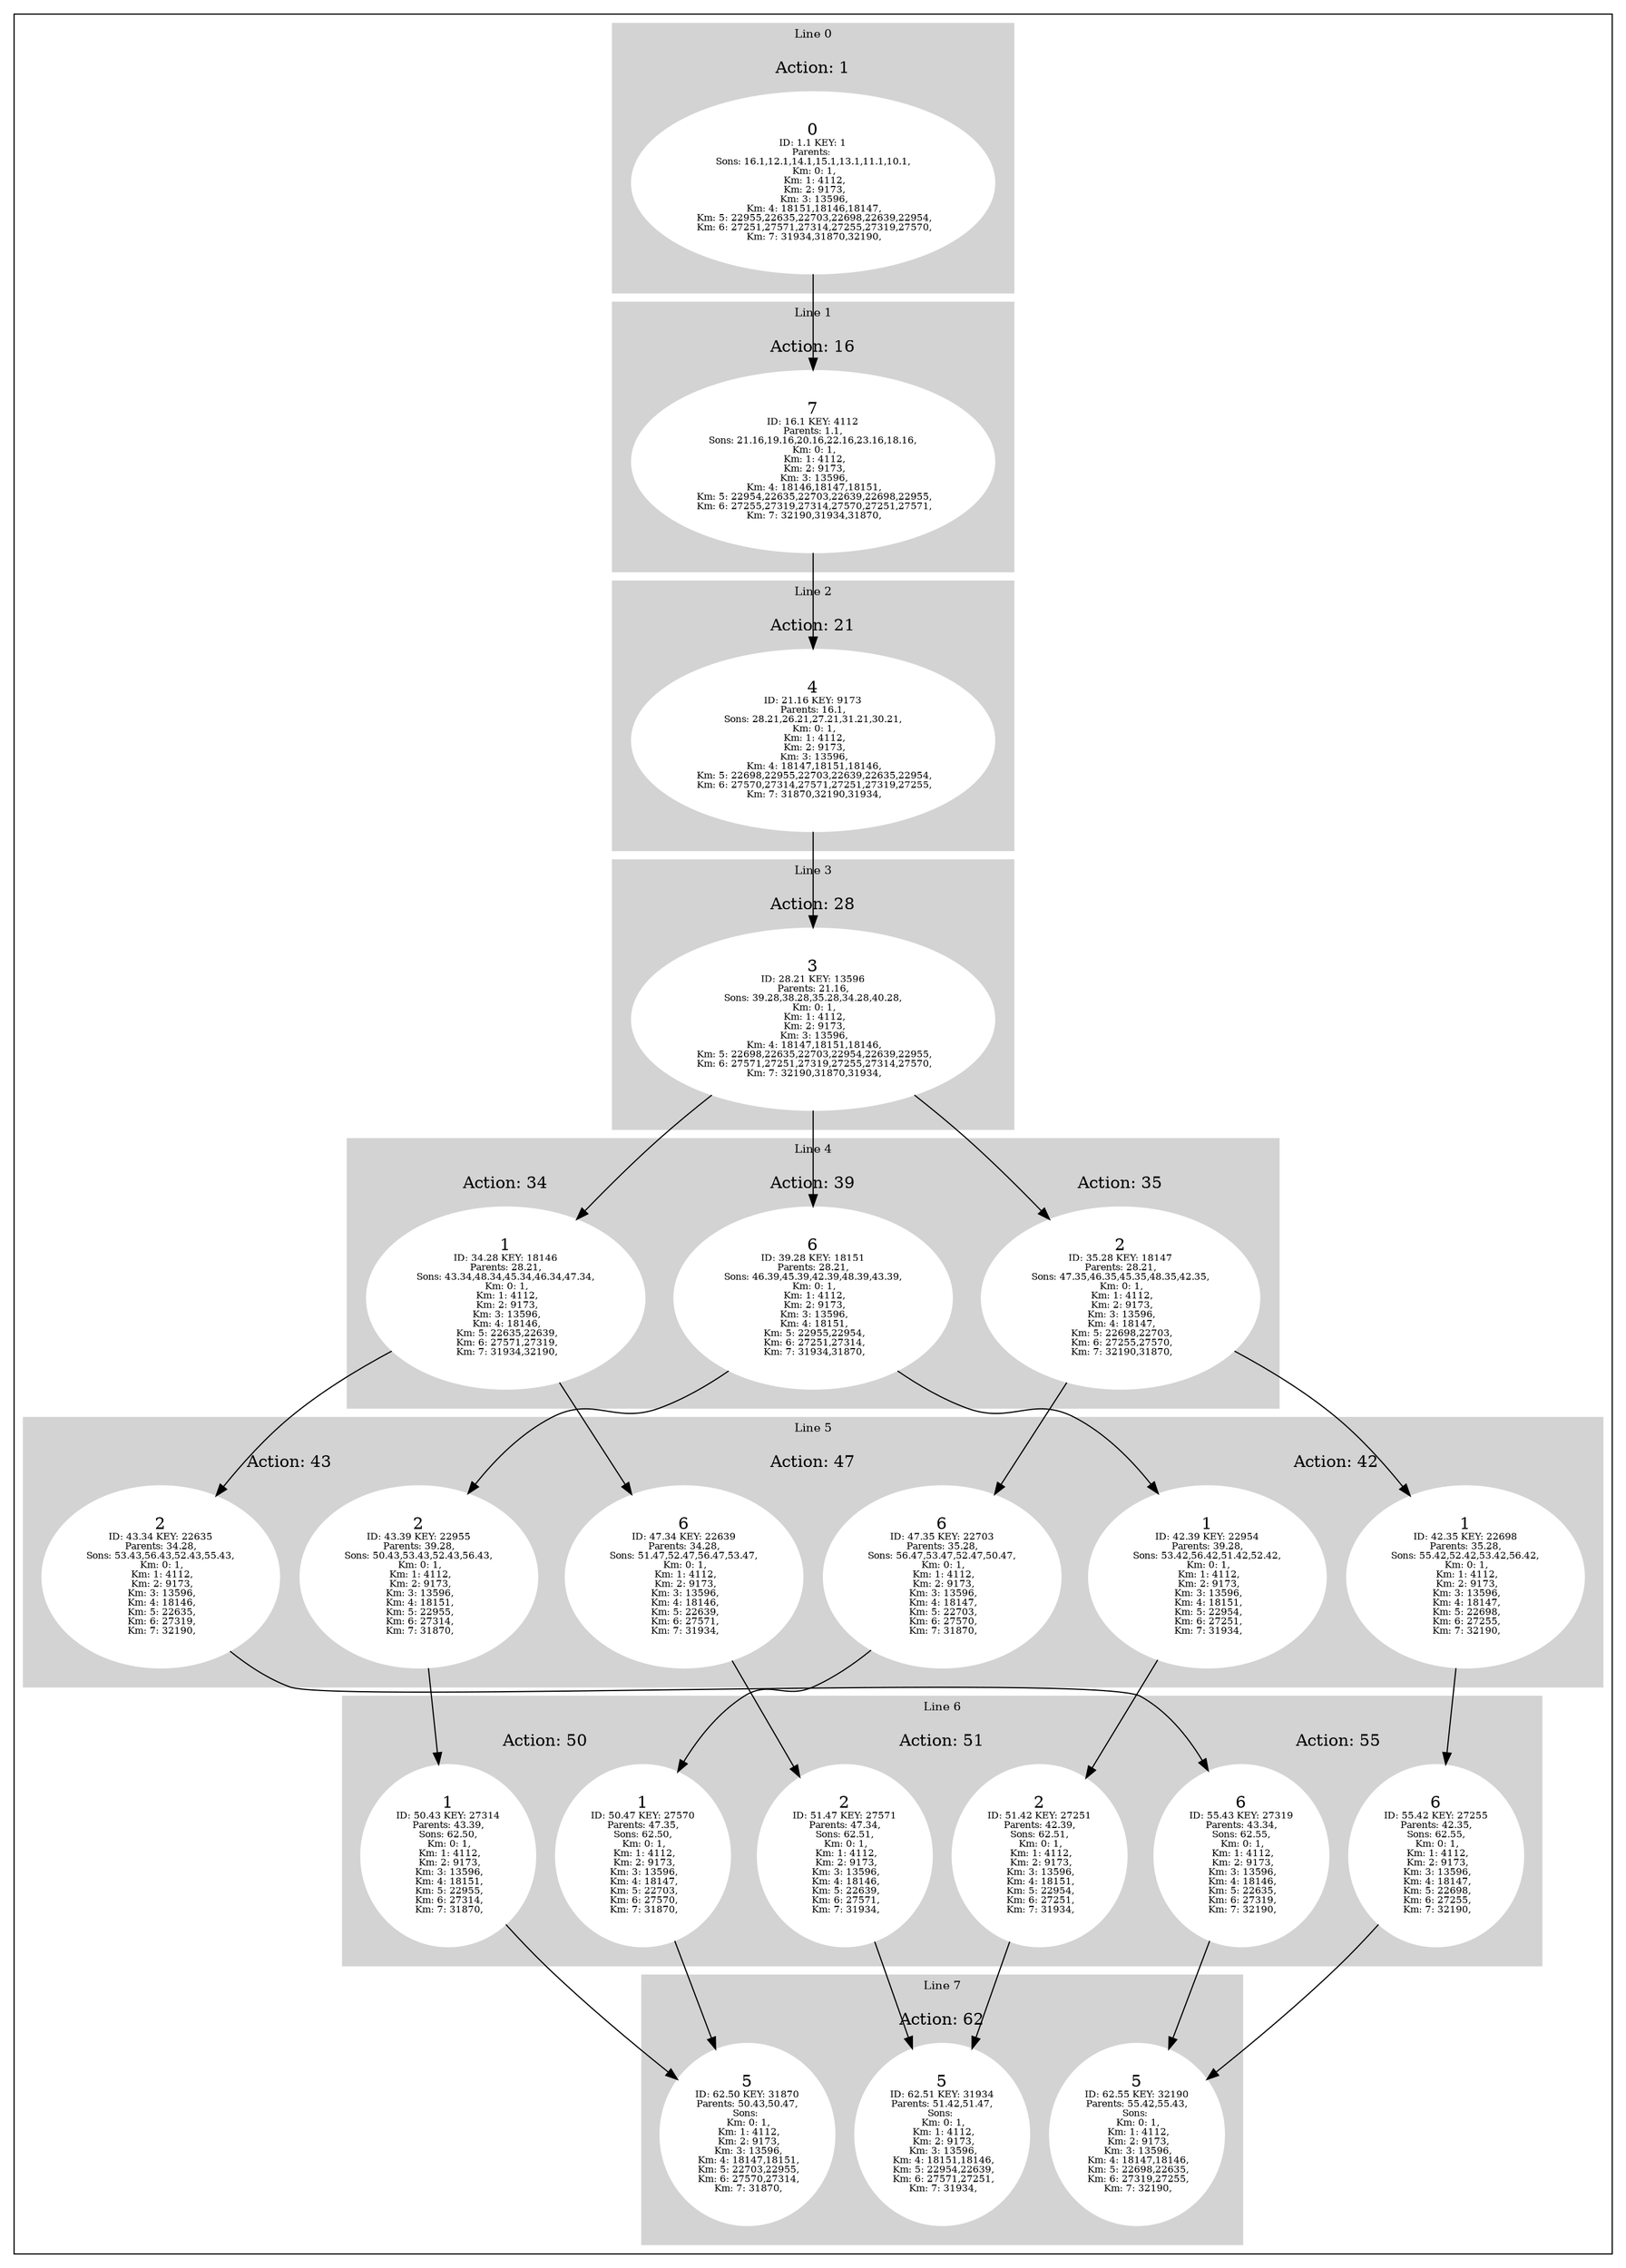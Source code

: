 digraph G {
subgraph cluster_info {

            subgraph cluster_3 {
            style=filled;
            color=lightgrey;
            node [style=filled,color=white];
            subgraph cluster_act_28 {
label = "Action: 28" 
step_28_21 [label=<3<BR /><FONT POINT-SIZE="8">ID: 28.21 KEY: 13596</FONT><BR /><FONT POINT-SIZE="8">Parents: 21.16,</FONT><BR /><FONT POINT-SIZE="8">Sons: 39.28,38.28,35.28,34.28,40.28,</FONT><BR /><FONT POINT-SIZE="8"> Km: 0: 1,</FONT><BR /><FONT POINT-SIZE="8"> Km: 1: 4112,</FONT><BR /><FONT POINT-SIZE="8"> Km: 2: 9173,</FONT><BR /><FONT POINT-SIZE="8"> Km: 3: 13596,</FONT><BR /><FONT POINT-SIZE="8"> Km: 4: 18147,18151,18146,</FONT><BR /><FONT POINT-SIZE="8"> Km: 5: 22698,22635,22703,22954,22639,22955,</FONT><BR /><FONT POINT-SIZE="8"> Km: 6: 27571,27251,27319,27255,27314,27570,</FONT><BR /><FONT POINT-SIZE="8"> Km: 7: 32190,31870,31934,</FONT>>]
}

            fontsize="10"
            label = "Line 3";
            }
            subgraph cluster_7 {
            style=filled;
            color=lightgrey;
            node [style=filled,color=white];
            subgraph cluster_act_62 {
label = "Action: 62" 
step_62_55 [label=<5<BR /><FONT POINT-SIZE="8">ID: 62.55 KEY: 32190</FONT><BR /><FONT POINT-SIZE="8">Parents: 55.42,55.43,</FONT><BR /><FONT POINT-SIZE="8">Sons: </FONT><BR /><FONT POINT-SIZE="8"> Km: 0: 1,</FONT><BR /><FONT POINT-SIZE="8"> Km: 1: 4112,</FONT><BR /><FONT POINT-SIZE="8"> Km: 2: 9173,</FONT><BR /><FONT POINT-SIZE="8"> Km: 3: 13596,</FONT><BR /><FONT POINT-SIZE="8"> Km: 4: 18147,18146,</FONT><BR /><FONT POINT-SIZE="8"> Km: 5: 22698,22635,</FONT><BR /><FONT POINT-SIZE="8"> Km: 6: 27319,27255,</FONT><BR /><FONT POINT-SIZE="8"> Km: 7: 32190,</FONT>>]
step_62_51 [label=<5<BR /><FONT POINT-SIZE="8">ID: 62.51 KEY: 31934</FONT><BR /><FONT POINT-SIZE="8">Parents: 51.42,51.47,</FONT><BR /><FONT POINT-SIZE="8">Sons: </FONT><BR /><FONT POINT-SIZE="8"> Km: 0: 1,</FONT><BR /><FONT POINT-SIZE="8"> Km: 1: 4112,</FONT><BR /><FONT POINT-SIZE="8"> Km: 2: 9173,</FONT><BR /><FONT POINT-SIZE="8"> Km: 3: 13596,</FONT><BR /><FONT POINT-SIZE="8"> Km: 4: 18151,18146,</FONT><BR /><FONT POINT-SIZE="8"> Km: 5: 22954,22639,</FONT><BR /><FONT POINT-SIZE="8"> Km: 6: 27571,27251,</FONT><BR /><FONT POINT-SIZE="8"> Km: 7: 31934,</FONT>>]
step_62_50 [label=<5<BR /><FONT POINT-SIZE="8">ID: 62.50 KEY: 31870</FONT><BR /><FONT POINT-SIZE="8">Parents: 50.43,50.47,</FONT><BR /><FONT POINT-SIZE="8">Sons: </FONT><BR /><FONT POINT-SIZE="8"> Km: 0: 1,</FONT><BR /><FONT POINT-SIZE="8"> Km: 1: 4112,</FONT><BR /><FONT POINT-SIZE="8"> Km: 2: 9173,</FONT><BR /><FONT POINT-SIZE="8"> Km: 3: 13596,</FONT><BR /><FONT POINT-SIZE="8"> Km: 4: 18147,18151,</FONT><BR /><FONT POINT-SIZE="8"> Km: 5: 22703,22955,</FONT><BR /><FONT POINT-SIZE="8"> Km: 6: 27570,27314,</FONT><BR /><FONT POINT-SIZE="8"> Km: 7: 31870,</FONT>>]
}
subgraph cluster_act_62 {
label = "Action: 62" 
step_62_55 [label=<5<BR /><FONT POINT-SIZE="8">ID: 62.55 KEY: 32190</FONT><BR /><FONT POINT-SIZE="8">Parents: 55.42,55.43,</FONT><BR /><FONT POINT-SIZE="8">Sons: </FONT><BR /><FONT POINT-SIZE="8"> Km: 0: 1,</FONT><BR /><FONT POINT-SIZE="8"> Km: 1: 4112,</FONT><BR /><FONT POINT-SIZE="8"> Km: 2: 9173,</FONT><BR /><FONT POINT-SIZE="8"> Km: 3: 13596,</FONT><BR /><FONT POINT-SIZE="8"> Km: 4: 18147,18146,</FONT><BR /><FONT POINT-SIZE="8"> Km: 5: 22698,22635,</FONT><BR /><FONT POINT-SIZE="8"> Km: 6: 27319,27255,</FONT><BR /><FONT POINT-SIZE="8"> Km: 7: 32190,</FONT>>]
step_62_51 [label=<5<BR /><FONT POINT-SIZE="8">ID: 62.51 KEY: 31934</FONT><BR /><FONT POINT-SIZE="8">Parents: 51.42,51.47,</FONT><BR /><FONT POINT-SIZE="8">Sons: </FONT><BR /><FONT POINT-SIZE="8"> Km: 0: 1,</FONT><BR /><FONT POINT-SIZE="8"> Km: 1: 4112,</FONT><BR /><FONT POINT-SIZE="8"> Km: 2: 9173,</FONT><BR /><FONT POINT-SIZE="8"> Km: 3: 13596,</FONT><BR /><FONT POINT-SIZE="8"> Km: 4: 18151,18146,</FONT><BR /><FONT POINT-SIZE="8"> Km: 5: 22954,22639,</FONT><BR /><FONT POINT-SIZE="8"> Km: 6: 27571,27251,</FONT><BR /><FONT POINT-SIZE="8"> Km: 7: 31934,</FONT>>]
step_62_50 [label=<5<BR /><FONT POINT-SIZE="8">ID: 62.50 KEY: 31870</FONT><BR /><FONT POINT-SIZE="8">Parents: 50.43,50.47,</FONT><BR /><FONT POINT-SIZE="8">Sons: </FONT><BR /><FONT POINT-SIZE="8"> Km: 0: 1,</FONT><BR /><FONT POINT-SIZE="8"> Km: 1: 4112,</FONT><BR /><FONT POINT-SIZE="8"> Km: 2: 9173,</FONT><BR /><FONT POINT-SIZE="8"> Km: 3: 13596,</FONT><BR /><FONT POINT-SIZE="8"> Km: 4: 18147,18151,</FONT><BR /><FONT POINT-SIZE="8"> Km: 5: 22703,22955,</FONT><BR /><FONT POINT-SIZE="8"> Km: 6: 27570,27314,</FONT><BR /><FONT POINT-SIZE="8"> Km: 7: 31870,</FONT>>]
}
subgraph cluster_act_62 {
label = "Action: 62" 
step_62_55 [label=<5<BR /><FONT POINT-SIZE="8">ID: 62.55 KEY: 32190</FONT><BR /><FONT POINT-SIZE="8">Parents: 55.42,55.43,</FONT><BR /><FONT POINT-SIZE="8">Sons: </FONT><BR /><FONT POINT-SIZE="8"> Km: 0: 1,</FONT><BR /><FONT POINT-SIZE="8"> Km: 1: 4112,</FONT><BR /><FONT POINT-SIZE="8"> Km: 2: 9173,</FONT><BR /><FONT POINT-SIZE="8"> Km: 3: 13596,</FONT><BR /><FONT POINT-SIZE="8"> Km: 4: 18147,18146,</FONT><BR /><FONT POINT-SIZE="8"> Km: 5: 22698,22635,</FONT><BR /><FONT POINT-SIZE="8"> Km: 6: 27319,27255,</FONT><BR /><FONT POINT-SIZE="8"> Km: 7: 32190,</FONT>>]
step_62_51 [label=<5<BR /><FONT POINT-SIZE="8">ID: 62.51 KEY: 31934</FONT><BR /><FONT POINT-SIZE="8">Parents: 51.42,51.47,</FONT><BR /><FONT POINT-SIZE="8">Sons: </FONT><BR /><FONT POINT-SIZE="8"> Km: 0: 1,</FONT><BR /><FONT POINT-SIZE="8"> Km: 1: 4112,</FONT><BR /><FONT POINT-SIZE="8"> Km: 2: 9173,</FONT><BR /><FONT POINT-SIZE="8"> Km: 3: 13596,</FONT><BR /><FONT POINT-SIZE="8"> Km: 4: 18151,18146,</FONT><BR /><FONT POINT-SIZE="8"> Km: 5: 22954,22639,</FONT><BR /><FONT POINT-SIZE="8"> Km: 6: 27571,27251,</FONT><BR /><FONT POINT-SIZE="8"> Km: 7: 31934,</FONT>>]
step_62_50 [label=<5<BR /><FONT POINT-SIZE="8">ID: 62.50 KEY: 31870</FONT><BR /><FONT POINT-SIZE="8">Parents: 50.43,50.47,</FONT><BR /><FONT POINT-SIZE="8">Sons: </FONT><BR /><FONT POINT-SIZE="8"> Km: 0: 1,</FONT><BR /><FONT POINT-SIZE="8"> Km: 1: 4112,</FONT><BR /><FONT POINT-SIZE="8"> Km: 2: 9173,</FONT><BR /><FONT POINT-SIZE="8"> Km: 3: 13596,</FONT><BR /><FONT POINT-SIZE="8"> Km: 4: 18147,18151,</FONT><BR /><FONT POINT-SIZE="8"> Km: 5: 22703,22955,</FONT><BR /><FONT POINT-SIZE="8"> Km: 6: 27570,27314,</FONT><BR /><FONT POINT-SIZE="8"> Km: 7: 31870,</FONT>>]
}

            fontsize="10"
            label = "Line 7";
            }
            subgraph cluster_5 {
            style=filled;
            color=lightgrey;
            node [style=filled,color=white];
            subgraph cluster_act_42 {
label = "Action: 42" 
step_42_35 [label=<1<BR /><FONT POINT-SIZE="8">ID: 42.35 KEY: 22698</FONT><BR /><FONT POINT-SIZE="8">Parents: 35.28,</FONT><BR /><FONT POINT-SIZE="8">Sons: 55.42,52.42,53.42,56.42,</FONT><BR /><FONT POINT-SIZE="8"> Km: 0: 1,</FONT><BR /><FONT POINT-SIZE="8"> Km: 1: 4112,</FONT><BR /><FONT POINT-SIZE="8"> Km: 2: 9173,</FONT><BR /><FONT POINT-SIZE="8"> Km: 3: 13596,</FONT><BR /><FONT POINT-SIZE="8"> Km: 4: 18147,</FONT><BR /><FONT POINT-SIZE="8"> Km: 5: 22698,</FONT><BR /><FONT POINT-SIZE="8"> Km: 6: 27255,</FONT><BR /><FONT POINT-SIZE="8"> Km: 7: 32190,</FONT>>]
step_42_39 [label=<1<BR /><FONT POINT-SIZE="8">ID: 42.39 KEY: 22954</FONT><BR /><FONT POINT-SIZE="8">Parents: 39.28,</FONT><BR /><FONT POINT-SIZE="8">Sons: 53.42,56.42,51.42,52.42,</FONT><BR /><FONT POINT-SIZE="8"> Km: 0: 1,</FONT><BR /><FONT POINT-SIZE="8"> Km: 1: 4112,</FONT><BR /><FONT POINT-SIZE="8"> Km: 2: 9173,</FONT><BR /><FONT POINT-SIZE="8"> Km: 3: 13596,</FONT><BR /><FONT POINT-SIZE="8"> Km: 4: 18151,</FONT><BR /><FONT POINT-SIZE="8"> Km: 5: 22954,</FONT><BR /><FONT POINT-SIZE="8"> Km: 6: 27251,</FONT><BR /><FONT POINT-SIZE="8"> Km: 7: 31934,</FONT>>]
}
subgraph cluster_act_47 {
label = "Action: 47" 
step_47_35 [label=<6<BR /><FONT POINT-SIZE="8">ID: 47.35 KEY: 22703</FONT><BR /><FONT POINT-SIZE="8">Parents: 35.28,</FONT><BR /><FONT POINT-SIZE="8">Sons: 56.47,53.47,52.47,50.47,</FONT><BR /><FONT POINT-SIZE="8"> Km: 0: 1,</FONT><BR /><FONT POINT-SIZE="8"> Km: 1: 4112,</FONT><BR /><FONT POINT-SIZE="8"> Km: 2: 9173,</FONT><BR /><FONT POINT-SIZE="8"> Km: 3: 13596,</FONT><BR /><FONT POINT-SIZE="8"> Km: 4: 18147,</FONT><BR /><FONT POINT-SIZE="8"> Km: 5: 22703,</FONT><BR /><FONT POINT-SIZE="8"> Km: 6: 27570,</FONT><BR /><FONT POINT-SIZE="8"> Km: 7: 31870,</FONT>>]
step_47_34 [label=<6<BR /><FONT POINT-SIZE="8">ID: 47.34 KEY: 22639</FONT><BR /><FONT POINT-SIZE="8">Parents: 34.28,</FONT><BR /><FONT POINT-SIZE="8">Sons: 51.47,52.47,56.47,53.47,</FONT><BR /><FONT POINT-SIZE="8"> Km: 0: 1,</FONT><BR /><FONT POINT-SIZE="8"> Km: 1: 4112,</FONT><BR /><FONT POINT-SIZE="8"> Km: 2: 9173,</FONT><BR /><FONT POINT-SIZE="8"> Km: 3: 13596,</FONT><BR /><FONT POINT-SIZE="8"> Km: 4: 18146,</FONT><BR /><FONT POINT-SIZE="8"> Km: 5: 22639,</FONT><BR /><FONT POINT-SIZE="8"> Km: 6: 27571,</FONT><BR /><FONT POINT-SIZE="8"> Km: 7: 31934,</FONT>>]
}
subgraph cluster_act_43 {
label = "Action: 43" 
step_43_39 [label=<2<BR /><FONT POINT-SIZE="8">ID: 43.39 KEY: 22955</FONT><BR /><FONT POINT-SIZE="8">Parents: 39.28,</FONT><BR /><FONT POINT-SIZE="8">Sons: 50.43,53.43,52.43,56.43,</FONT><BR /><FONT POINT-SIZE="8"> Km: 0: 1,</FONT><BR /><FONT POINT-SIZE="8"> Km: 1: 4112,</FONT><BR /><FONT POINT-SIZE="8"> Km: 2: 9173,</FONT><BR /><FONT POINT-SIZE="8"> Km: 3: 13596,</FONT><BR /><FONT POINT-SIZE="8"> Km: 4: 18151,</FONT><BR /><FONT POINT-SIZE="8"> Km: 5: 22955,</FONT><BR /><FONT POINT-SIZE="8"> Km: 6: 27314,</FONT><BR /><FONT POINT-SIZE="8"> Km: 7: 31870,</FONT>>]
step_43_34 [label=<2<BR /><FONT POINT-SIZE="8">ID: 43.34 KEY: 22635</FONT><BR /><FONT POINT-SIZE="8">Parents: 34.28,</FONT><BR /><FONT POINT-SIZE="8">Sons: 53.43,56.43,52.43,55.43,</FONT><BR /><FONT POINT-SIZE="8"> Km: 0: 1,</FONT><BR /><FONT POINT-SIZE="8"> Km: 1: 4112,</FONT><BR /><FONT POINT-SIZE="8"> Km: 2: 9173,</FONT><BR /><FONT POINT-SIZE="8"> Km: 3: 13596,</FONT><BR /><FONT POINT-SIZE="8"> Km: 4: 18146,</FONT><BR /><FONT POINT-SIZE="8"> Km: 5: 22635,</FONT><BR /><FONT POINT-SIZE="8"> Km: 6: 27319,</FONT><BR /><FONT POINT-SIZE="8"> Km: 7: 32190,</FONT>>]
}
subgraph cluster_act_47 {
label = "Action: 47" 
step_47_35 [label=<6<BR /><FONT POINT-SIZE="8">ID: 47.35 KEY: 22703</FONT><BR /><FONT POINT-SIZE="8">Parents: 35.28,</FONT><BR /><FONT POINT-SIZE="8">Sons: 56.47,53.47,52.47,50.47,</FONT><BR /><FONT POINT-SIZE="8"> Km: 0: 1,</FONT><BR /><FONT POINT-SIZE="8"> Km: 1: 4112,</FONT><BR /><FONT POINT-SIZE="8"> Km: 2: 9173,</FONT><BR /><FONT POINT-SIZE="8"> Km: 3: 13596,</FONT><BR /><FONT POINT-SIZE="8"> Km: 4: 18147,</FONT><BR /><FONT POINT-SIZE="8"> Km: 5: 22703,</FONT><BR /><FONT POINT-SIZE="8"> Km: 6: 27570,</FONT><BR /><FONT POINT-SIZE="8"> Km: 7: 31870,</FONT>>]
step_47_34 [label=<6<BR /><FONT POINT-SIZE="8">ID: 47.34 KEY: 22639</FONT><BR /><FONT POINT-SIZE="8">Parents: 34.28,</FONT><BR /><FONT POINT-SIZE="8">Sons: 51.47,52.47,56.47,53.47,</FONT><BR /><FONT POINT-SIZE="8"> Km: 0: 1,</FONT><BR /><FONT POINT-SIZE="8"> Km: 1: 4112,</FONT><BR /><FONT POINT-SIZE="8"> Km: 2: 9173,</FONT><BR /><FONT POINT-SIZE="8"> Km: 3: 13596,</FONT><BR /><FONT POINT-SIZE="8"> Km: 4: 18146,</FONT><BR /><FONT POINT-SIZE="8"> Km: 5: 22639,</FONT><BR /><FONT POINT-SIZE="8"> Km: 6: 27571,</FONT><BR /><FONT POINT-SIZE="8"> Km: 7: 31934,</FONT>>]
}
subgraph cluster_act_43 {
label = "Action: 43" 
step_43_39 [label=<2<BR /><FONT POINT-SIZE="8">ID: 43.39 KEY: 22955</FONT><BR /><FONT POINT-SIZE="8">Parents: 39.28,</FONT><BR /><FONT POINT-SIZE="8">Sons: 50.43,53.43,52.43,56.43,</FONT><BR /><FONT POINT-SIZE="8"> Km: 0: 1,</FONT><BR /><FONT POINT-SIZE="8"> Km: 1: 4112,</FONT><BR /><FONT POINT-SIZE="8"> Km: 2: 9173,</FONT><BR /><FONT POINT-SIZE="8"> Km: 3: 13596,</FONT><BR /><FONT POINT-SIZE="8"> Km: 4: 18151,</FONT><BR /><FONT POINT-SIZE="8"> Km: 5: 22955,</FONT><BR /><FONT POINT-SIZE="8"> Km: 6: 27314,</FONT><BR /><FONT POINT-SIZE="8"> Km: 7: 31870,</FONT>>]
step_43_34 [label=<2<BR /><FONT POINT-SIZE="8">ID: 43.34 KEY: 22635</FONT><BR /><FONT POINT-SIZE="8">Parents: 34.28,</FONT><BR /><FONT POINT-SIZE="8">Sons: 53.43,56.43,52.43,55.43,</FONT><BR /><FONT POINT-SIZE="8"> Km: 0: 1,</FONT><BR /><FONT POINT-SIZE="8"> Km: 1: 4112,</FONT><BR /><FONT POINT-SIZE="8"> Km: 2: 9173,</FONT><BR /><FONT POINT-SIZE="8"> Km: 3: 13596,</FONT><BR /><FONT POINT-SIZE="8"> Km: 4: 18146,</FONT><BR /><FONT POINT-SIZE="8"> Km: 5: 22635,</FONT><BR /><FONT POINT-SIZE="8"> Km: 6: 27319,</FONT><BR /><FONT POINT-SIZE="8"> Km: 7: 32190,</FONT>>]
}
subgraph cluster_act_42 {
label = "Action: 42" 
step_42_35 [label=<1<BR /><FONT POINT-SIZE="8">ID: 42.35 KEY: 22698</FONT><BR /><FONT POINT-SIZE="8">Parents: 35.28,</FONT><BR /><FONT POINT-SIZE="8">Sons: 55.42,52.42,53.42,56.42,</FONT><BR /><FONT POINT-SIZE="8"> Km: 0: 1,</FONT><BR /><FONT POINT-SIZE="8"> Km: 1: 4112,</FONT><BR /><FONT POINT-SIZE="8"> Km: 2: 9173,</FONT><BR /><FONT POINT-SIZE="8"> Km: 3: 13596,</FONT><BR /><FONT POINT-SIZE="8"> Km: 4: 18147,</FONT><BR /><FONT POINT-SIZE="8"> Km: 5: 22698,</FONT><BR /><FONT POINT-SIZE="8"> Km: 6: 27255,</FONT><BR /><FONT POINT-SIZE="8"> Km: 7: 32190,</FONT>>]
step_42_39 [label=<1<BR /><FONT POINT-SIZE="8">ID: 42.39 KEY: 22954</FONT><BR /><FONT POINT-SIZE="8">Parents: 39.28,</FONT><BR /><FONT POINT-SIZE="8">Sons: 53.42,56.42,51.42,52.42,</FONT><BR /><FONT POINT-SIZE="8"> Km: 0: 1,</FONT><BR /><FONT POINT-SIZE="8"> Km: 1: 4112,</FONT><BR /><FONT POINT-SIZE="8"> Km: 2: 9173,</FONT><BR /><FONT POINT-SIZE="8"> Km: 3: 13596,</FONT><BR /><FONT POINT-SIZE="8"> Km: 4: 18151,</FONT><BR /><FONT POINT-SIZE="8"> Km: 5: 22954,</FONT><BR /><FONT POINT-SIZE="8"> Km: 6: 27251,</FONT><BR /><FONT POINT-SIZE="8"> Km: 7: 31934,</FONT>>]
}

            fontsize="10"
            label = "Line 5";
            }
            subgraph cluster_2 {
            style=filled;
            color=lightgrey;
            node [style=filled,color=white];
            subgraph cluster_act_21 {
label = "Action: 21" 
step_21_16 [label=<4<BR /><FONT POINT-SIZE="8">ID: 21.16 KEY: 9173</FONT><BR /><FONT POINT-SIZE="8">Parents: 16.1,</FONT><BR /><FONT POINT-SIZE="8">Sons: 28.21,26.21,27.21,31.21,30.21,</FONT><BR /><FONT POINT-SIZE="8"> Km: 0: 1,</FONT><BR /><FONT POINT-SIZE="8"> Km: 1: 4112,</FONT><BR /><FONT POINT-SIZE="8"> Km: 2: 9173,</FONT><BR /><FONT POINT-SIZE="8"> Km: 3: 13596,</FONT><BR /><FONT POINT-SIZE="8"> Km: 4: 18147,18151,18146,</FONT><BR /><FONT POINT-SIZE="8"> Km: 5: 22698,22955,22703,22639,22635,22954,</FONT><BR /><FONT POINT-SIZE="8"> Km: 6: 27570,27314,27571,27251,27319,27255,</FONT><BR /><FONT POINT-SIZE="8"> Km: 7: 31870,32190,31934,</FONT>>]
}

            fontsize="10"
            label = "Line 2";
            }
            subgraph cluster_4 {
            style=filled;
            color=lightgrey;
            node [style=filled,color=white];
            subgraph cluster_act_34 {
label = "Action: 34" 
step_34_28 [label=<1<BR /><FONT POINT-SIZE="8">ID: 34.28 KEY: 18146</FONT><BR /><FONT POINT-SIZE="8">Parents: 28.21,</FONT><BR /><FONT POINT-SIZE="8">Sons: 43.34,48.34,45.34,46.34,47.34,</FONT><BR /><FONT POINT-SIZE="8"> Km: 0: 1,</FONT><BR /><FONT POINT-SIZE="8"> Km: 1: 4112,</FONT><BR /><FONT POINT-SIZE="8"> Km: 2: 9173,</FONT><BR /><FONT POINT-SIZE="8"> Km: 3: 13596,</FONT><BR /><FONT POINT-SIZE="8"> Km: 4: 18146,</FONT><BR /><FONT POINT-SIZE="8"> Km: 5: 22635,22639,</FONT><BR /><FONT POINT-SIZE="8"> Km: 6: 27571,27319,</FONT><BR /><FONT POINT-SIZE="8"> Km: 7: 31934,32190,</FONT>>]
}
subgraph cluster_act_39 {
label = "Action: 39" 
step_39_28 [label=<6<BR /><FONT POINT-SIZE="8">ID: 39.28 KEY: 18151</FONT><BR /><FONT POINT-SIZE="8">Parents: 28.21,</FONT><BR /><FONT POINT-SIZE="8">Sons: 46.39,45.39,42.39,48.39,43.39,</FONT><BR /><FONT POINT-SIZE="8"> Km: 0: 1,</FONT><BR /><FONT POINT-SIZE="8"> Km: 1: 4112,</FONT><BR /><FONT POINT-SIZE="8"> Km: 2: 9173,</FONT><BR /><FONT POINT-SIZE="8"> Km: 3: 13596,</FONT><BR /><FONT POINT-SIZE="8"> Km: 4: 18151,</FONT><BR /><FONT POINT-SIZE="8"> Km: 5: 22955,22954,</FONT><BR /><FONT POINT-SIZE="8"> Km: 6: 27251,27314,</FONT><BR /><FONT POINT-SIZE="8"> Km: 7: 31934,31870,</FONT>>]
}
subgraph cluster_act_35 {
label = "Action: 35" 
step_35_28 [label=<2<BR /><FONT POINT-SIZE="8">ID: 35.28 KEY: 18147</FONT><BR /><FONT POINT-SIZE="8">Parents: 28.21,</FONT><BR /><FONT POINT-SIZE="8">Sons: 47.35,46.35,45.35,48.35,42.35,</FONT><BR /><FONT POINT-SIZE="8"> Km: 0: 1,</FONT><BR /><FONT POINT-SIZE="8"> Km: 1: 4112,</FONT><BR /><FONT POINT-SIZE="8"> Km: 2: 9173,</FONT><BR /><FONT POINT-SIZE="8"> Km: 3: 13596,</FONT><BR /><FONT POINT-SIZE="8"> Km: 4: 18147,</FONT><BR /><FONT POINT-SIZE="8"> Km: 5: 22698,22703,</FONT><BR /><FONT POINT-SIZE="8"> Km: 6: 27255,27570,</FONT><BR /><FONT POINT-SIZE="8"> Km: 7: 32190,31870,</FONT>>]
}

            fontsize="10"
            label = "Line 4";
            }
            subgraph cluster_6 {
            style=filled;
            color=lightgrey;
            node [style=filled,color=white];
            subgraph cluster_act_50 {
label = "Action: 50" 
step_50_43 [label=<1<BR /><FONT POINT-SIZE="8">ID: 50.43 KEY: 27314</FONT><BR /><FONT POINT-SIZE="8">Parents: 43.39,</FONT><BR /><FONT POINT-SIZE="8">Sons: 62.50,</FONT><BR /><FONT POINT-SIZE="8"> Km: 0: 1,</FONT><BR /><FONT POINT-SIZE="8"> Km: 1: 4112,</FONT><BR /><FONT POINT-SIZE="8"> Km: 2: 9173,</FONT><BR /><FONT POINT-SIZE="8"> Km: 3: 13596,</FONT><BR /><FONT POINT-SIZE="8"> Km: 4: 18151,</FONT><BR /><FONT POINT-SIZE="8"> Km: 5: 22955,</FONT><BR /><FONT POINT-SIZE="8"> Km: 6: 27314,</FONT><BR /><FONT POINT-SIZE="8"> Km: 7: 31870,</FONT>>]
step_50_47 [label=<1<BR /><FONT POINT-SIZE="8">ID: 50.47 KEY: 27570</FONT><BR /><FONT POINT-SIZE="8">Parents: 47.35,</FONT><BR /><FONT POINT-SIZE="8">Sons: 62.50,</FONT><BR /><FONT POINT-SIZE="8"> Km: 0: 1,</FONT><BR /><FONT POINT-SIZE="8"> Km: 1: 4112,</FONT><BR /><FONT POINT-SIZE="8"> Km: 2: 9173,</FONT><BR /><FONT POINT-SIZE="8"> Km: 3: 13596,</FONT><BR /><FONT POINT-SIZE="8"> Km: 4: 18147,</FONT><BR /><FONT POINT-SIZE="8"> Km: 5: 22703,</FONT><BR /><FONT POINT-SIZE="8"> Km: 6: 27570,</FONT><BR /><FONT POINT-SIZE="8"> Km: 7: 31870,</FONT>>]
}
subgraph cluster_act_55 {
label = "Action: 55" 
step_55_43 [label=<6<BR /><FONT POINT-SIZE="8">ID: 55.43 KEY: 27319</FONT><BR /><FONT POINT-SIZE="8">Parents: 43.34,</FONT><BR /><FONT POINT-SIZE="8">Sons: 62.55,</FONT><BR /><FONT POINT-SIZE="8"> Km: 0: 1,</FONT><BR /><FONT POINT-SIZE="8"> Km: 1: 4112,</FONT><BR /><FONT POINT-SIZE="8"> Km: 2: 9173,</FONT><BR /><FONT POINT-SIZE="8"> Km: 3: 13596,</FONT><BR /><FONT POINT-SIZE="8"> Km: 4: 18146,</FONT><BR /><FONT POINT-SIZE="8"> Km: 5: 22635,</FONT><BR /><FONT POINT-SIZE="8"> Km: 6: 27319,</FONT><BR /><FONT POINT-SIZE="8"> Km: 7: 32190,</FONT>>]
step_55_42 [label=<6<BR /><FONT POINT-SIZE="8">ID: 55.42 KEY: 27255</FONT><BR /><FONT POINT-SIZE="8">Parents: 42.35,</FONT><BR /><FONT POINT-SIZE="8">Sons: 62.55,</FONT><BR /><FONT POINT-SIZE="8"> Km: 0: 1,</FONT><BR /><FONT POINT-SIZE="8"> Km: 1: 4112,</FONT><BR /><FONT POINT-SIZE="8"> Km: 2: 9173,</FONT><BR /><FONT POINT-SIZE="8"> Km: 3: 13596,</FONT><BR /><FONT POINT-SIZE="8"> Km: 4: 18147,</FONT><BR /><FONT POINT-SIZE="8"> Km: 5: 22698,</FONT><BR /><FONT POINT-SIZE="8"> Km: 6: 27255,</FONT><BR /><FONT POINT-SIZE="8"> Km: 7: 32190,</FONT>>]
}
subgraph cluster_act_50 {
label = "Action: 50" 
step_50_43 [label=<1<BR /><FONT POINT-SIZE="8">ID: 50.43 KEY: 27314</FONT><BR /><FONT POINT-SIZE="8">Parents: 43.39,</FONT><BR /><FONT POINT-SIZE="8">Sons: 62.50,</FONT><BR /><FONT POINT-SIZE="8"> Km: 0: 1,</FONT><BR /><FONT POINT-SIZE="8"> Km: 1: 4112,</FONT><BR /><FONT POINT-SIZE="8"> Km: 2: 9173,</FONT><BR /><FONT POINT-SIZE="8"> Km: 3: 13596,</FONT><BR /><FONT POINT-SIZE="8"> Km: 4: 18151,</FONT><BR /><FONT POINT-SIZE="8"> Km: 5: 22955,</FONT><BR /><FONT POINT-SIZE="8"> Km: 6: 27314,</FONT><BR /><FONT POINT-SIZE="8"> Km: 7: 31870,</FONT>>]
step_50_47 [label=<1<BR /><FONT POINT-SIZE="8">ID: 50.47 KEY: 27570</FONT><BR /><FONT POINT-SIZE="8">Parents: 47.35,</FONT><BR /><FONT POINT-SIZE="8">Sons: 62.50,</FONT><BR /><FONT POINT-SIZE="8"> Km: 0: 1,</FONT><BR /><FONT POINT-SIZE="8"> Km: 1: 4112,</FONT><BR /><FONT POINT-SIZE="8"> Km: 2: 9173,</FONT><BR /><FONT POINT-SIZE="8"> Km: 3: 13596,</FONT><BR /><FONT POINT-SIZE="8"> Km: 4: 18147,</FONT><BR /><FONT POINT-SIZE="8"> Km: 5: 22703,</FONT><BR /><FONT POINT-SIZE="8"> Km: 6: 27570,</FONT><BR /><FONT POINT-SIZE="8"> Km: 7: 31870,</FONT>>]
}
subgraph cluster_act_51 {
label = "Action: 51" 
step_51_47 [label=<2<BR /><FONT POINT-SIZE="8">ID: 51.47 KEY: 27571</FONT><BR /><FONT POINT-SIZE="8">Parents: 47.34,</FONT><BR /><FONT POINT-SIZE="8">Sons: 62.51,</FONT><BR /><FONT POINT-SIZE="8"> Km: 0: 1,</FONT><BR /><FONT POINT-SIZE="8"> Km: 1: 4112,</FONT><BR /><FONT POINT-SIZE="8"> Km: 2: 9173,</FONT><BR /><FONT POINT-SIZE="8"> Km: 3: 13596,</FONT><BR /><FONT POINT-SIZE="8"> Km: 4: 18146,</FONT><BR /><FONT POINT-SIZE="8"> Km: 5: 22639,</FONT><BR /><FONT POINT-SIZE="8"> Km: 6: 27571,</FONT><BR /><FONT POINT-SIZE="8"> Km: 7: 31934,</FONT>>]
step_51_42 [label=<2<BR /><FONT POINT-SIZE="8">ID: 51.42 KEY: 27251</FONT><BR /><FONT POINT-SIZE="8">Parents: 42.39,</FONT><BR /><FONT POINT-SIZE="8">Sons: 62.51,</FONT><BR /><FONT POINT-SIZE="8"> Km: 0: 1,</FONT><BR /><FONT POINT-SIZE="8"> Km: 1: 4112,</FONT><BR /><FONT POINT-SIZE="8"> Km: 2: 9173,</FONT><BR /><FONT POINT-SIZE="8"> Km: 3: 13596,</FONT><BR /><FONT POINT-SIZE="8"> Km: 4: 18151,</FONT><BR /><FONT POINT-SIZE="8"> Km: 5: 22954,</FONT><BR /><FONT POINT-SIZE="8"> Km: 6: 27251,</FONT><BR /><FONT POINT-SIZE="8"> Km: 7: 31934,</FONT>>]
}
subgraph cluster_act_55 {
label = "Action: 55" 
step_55_43 [label=<6<BR /><FONT POINT-SIZE="8">ID: 55.43 KEY: 27319</FONT><BR /><FONT POINT-SIZE="8">Parents: 43.34,</FONT><BR /><FONT POINT-SIZE="8">Sons: 62.55,</FONT><BR /><FONT POINT-SIZE="8"> Km: 0: 1,</FONT><BR /><FONT POINT-SIZE="8"> Km: 1: 4112,</FONT><BR /><FONT POINT-SIZE="8"> Km: 2: 9173,</FONT><BR /><FONT POINT-SIZE="8"> Km: 3: 13596,</FONT><BR /><FONT POINT-SIZE="8"> Km: 4: 18146,</FONT><BR /><FONT POINT-SIZE="8"> Km: 5: 22635,</FONT><BR /><FONT POINT-SIZE="8"> Km: 6: 27319,</FONT><BR /><FONT POINT-SIZE="8"> Km: 7: 32190,</FONT>>]
step_55_42 [label=<6<BR /><FONT POINT-SIZE="8">ID: 55.42 KEY: 27255</FONT><BR /><FONT POINT-SIZE="8">Parents: 42.35,</FONT><BR /><FONT POINT-SIZE="8">Sons: 62.55,</FONT><BR /><FONT POINT-SIZE="8"> Km: 0: 1,</FONT><BR /><FONT POINT-SIZE="8"> Km: 1: 4112,</FONT><BR /><FONT POINT-SIZE="8"> Km: 2: 9173,</FONT><BR /><FONT POINT-SIZE="8"> Km: 3: 13596,</FONT><BR /><FONT POINT-SIZE="8"> Km: 4: 18147,</FONT><BR /><FONT POINT-SIZE="8"> Km: 5: 22698,</FONT><BR /><FONT POINT-SIZE="8"> Km: 6: 27255,</FONT><BR /><FONT POINT-SIZE="8"> Km: 7: 32190,</FONT>>]
}
subgraph cluster_act_51 {
label = "Action: 51" 
step_51_47 [label=<2<BR /><FONT POINT-SIZE="8">ID: 51.47 KEY: 27571</FONT><BR /><FONT POINT-SIZE="8">Parents: 47.34,</FONT><BR /><FONT POINT-SIZE="8">Sons: 62.51,</FONT><BR /><FONT POINT-SIZE="8"> Km: 0: 1,</FONT><BR /><FONT POINT-SIZE="8"> Km: 1: 4112,</FONT><BR /><FONT POINT-SIZE="8"> Km: 2: 9173,</FONT><BR /><FONT POINT-SIZE="8"> Km: 3: 13596,</FONT><BR /><FONT POINT-SIZE="8"> Km: 4: 18146,</FONT><BR /><FONT POINT-SIZE="8"> Km: 5: 22639,</FONT><BR /><FONT POINT-SIZE="8"> Km: 6: 27571,</FONT><BR /><FONT POINT-SIZE="8"> Km: 7: 31934,</FONT>>]
step_51_42 [label=<2<BR /><FONT POINT-SIZE="8">ID: 51.42 KEY: 27251</FONT><BR /><FONT POINT-SIZE="8">Parents: 42.39,</FONT><BR /><FONT POINT-SIZE="8">Sons: 62.51,</FONT><BR /><FONT POINT-SIZE="8"> Km: 0: 1,</FONT><BR /><FONT POINT-SIZE="8"> Km: 1: 4112,</FONT><BR /><FONT POINT-SIZE="8"> Km: 2: 9173,</FONT><BR /><FONT POINT-SIZE="8"> Km: 3: 13596,</FONT><BR /><FONT POINT-SIZE="8"> Km: 4: 18151,</FONT><BR /><FONT POINT-SIZE="8"> Km: 5: 22954,</FONT><BR /><FONT POINT-SIZE="8"> Km: 6: 27251,</FONT><BR /><FONT POINT-SIZE="8"> Km: 7: 31934,</FONT>>]
}

            fontsize="10"
            label = "Line 6";
            }
            subgraph cluster_1 {
            style=filled;
            color=lightgrey;
            node [style=filled,color=white];
            subgraph cluster_act_16 {
label = "Action: 16" 
step_16_1 [label=<7<BR /><FONT POINT-SIZE="8">ID: 16.1 KEY: 4112</FONT><BR /><FONT POINT-SIZE="8">Parents: 1.1,</FONT><BR /><FONT POINT-SIZE="8">Sons: 21.16,19.16,20.16,22.16,23.16,18.16,</FONT><BR /><FONT POINT-SIZE="8"> Km: 0: 1,</FONT><BR /><FONT POINT-SIZE="8"> Km: 1: 4112,</FONT><BR /><FONT POINT-SIZE="8"> Km: 2: 9173,</FONT><BR /><FONT POINT-SIZE="8"> Km: 3: 13596,</FONT><BR /><FONT POINT-SIZE="8"> Km: 4: 18146,18147,18151,</FONT><BR /><FONT POINT-SIZE="8"> Km: 5: 22954,22635,22703,22639,22698,22955,</FONT><BR /><FONT POINT-SIZE="8"> Km: 6: 27255,27319,27314,27570,27251,27571,</FONT><BR /><FONT POINT-SIZE="8"> Km: 7: 32190,31934,31870,</FONT>>]
}

            fontsize="10"
            label = "Line 1";
            }
            subgraph cluster_0 {
            style=filled;
            color=lightgrey;
            node [style=filled,color=white];
            subgraph cluster_act_1 {
label = "Action: 1" 
step_1_1 [label=<0<BR /><FONT POINT-SIZE="8">ID: 1.1 KEY: 1</FONT><BR /><FONT POINT-SIZE="8">Parents: </FONT><BR /><FONT POINT-SIZE="8">Sons: 16.1,12.1,14.1,15.1,13.1,11.1,10.1,</FONT><BR /><FONT POINT-SIZE="8"> Km: 0: 1,</FONT><BR /><FONT POINT-SIZE="8"> Km: 1: 4112,</FONT><BR /><FONT POINT-SIZE="8"> Km: 2: 9173,</FONT><BR /><FONT POINT-SIZE="8"> Km: 3: 13596,</FONT><BR /><FONT POINT-SIZE="8"> Km: 4: 18151,18146,18147,</FONT><BR /><FONT POINT-SIZE="8"> Km: 5: 22955,22635,22703,22698,22639,22954,</FONT><BR /><FONT POINT-SIZE="8"> Km: 6: 27251,27571,27314,27255,27319,27570,</FONT><BR /><FONT POINT-SIZE="8"> Km: 7: 31934,31870,32190,</FONT>>]
}

            fontsize="10"
            label = "Line 0";
            }
step_34_28 -> step_43_34; 
step_35_28 -> step_47_35; 
step_42_35 -> step_55_42; 
step_28_21 -> step_34_28; 
step_34_28 -> step_47_34; 
step_35_28 -> step_42_35; 
step_51_42 -> step_62_51; 
step_55_42 -> step_62_55; 
step_28_21 -> step_35_28; 
step_55_43 -> step_62_55; 
step_28_21 -> step_39_28; 
step_1_1 -> step_16_1; 
step_50_43 -> step_62_50; 
step_47_35 -> step_50_47; 
step_47_34 -> step_51_47; 
step_42_39 -> step_51_42; 
step_16_1 -> step_21_16; 
step_50_47 -> step_62_50; 
step_39_28 -> step_43_39; 
step_51_47 -> step_62_51; 
step_43_39 -> step_50_43; 
step_21_16 -> step_28_21; 
step_43_34 -> step_55_43; 
step_39_28 -> step_42_39; 
}
}